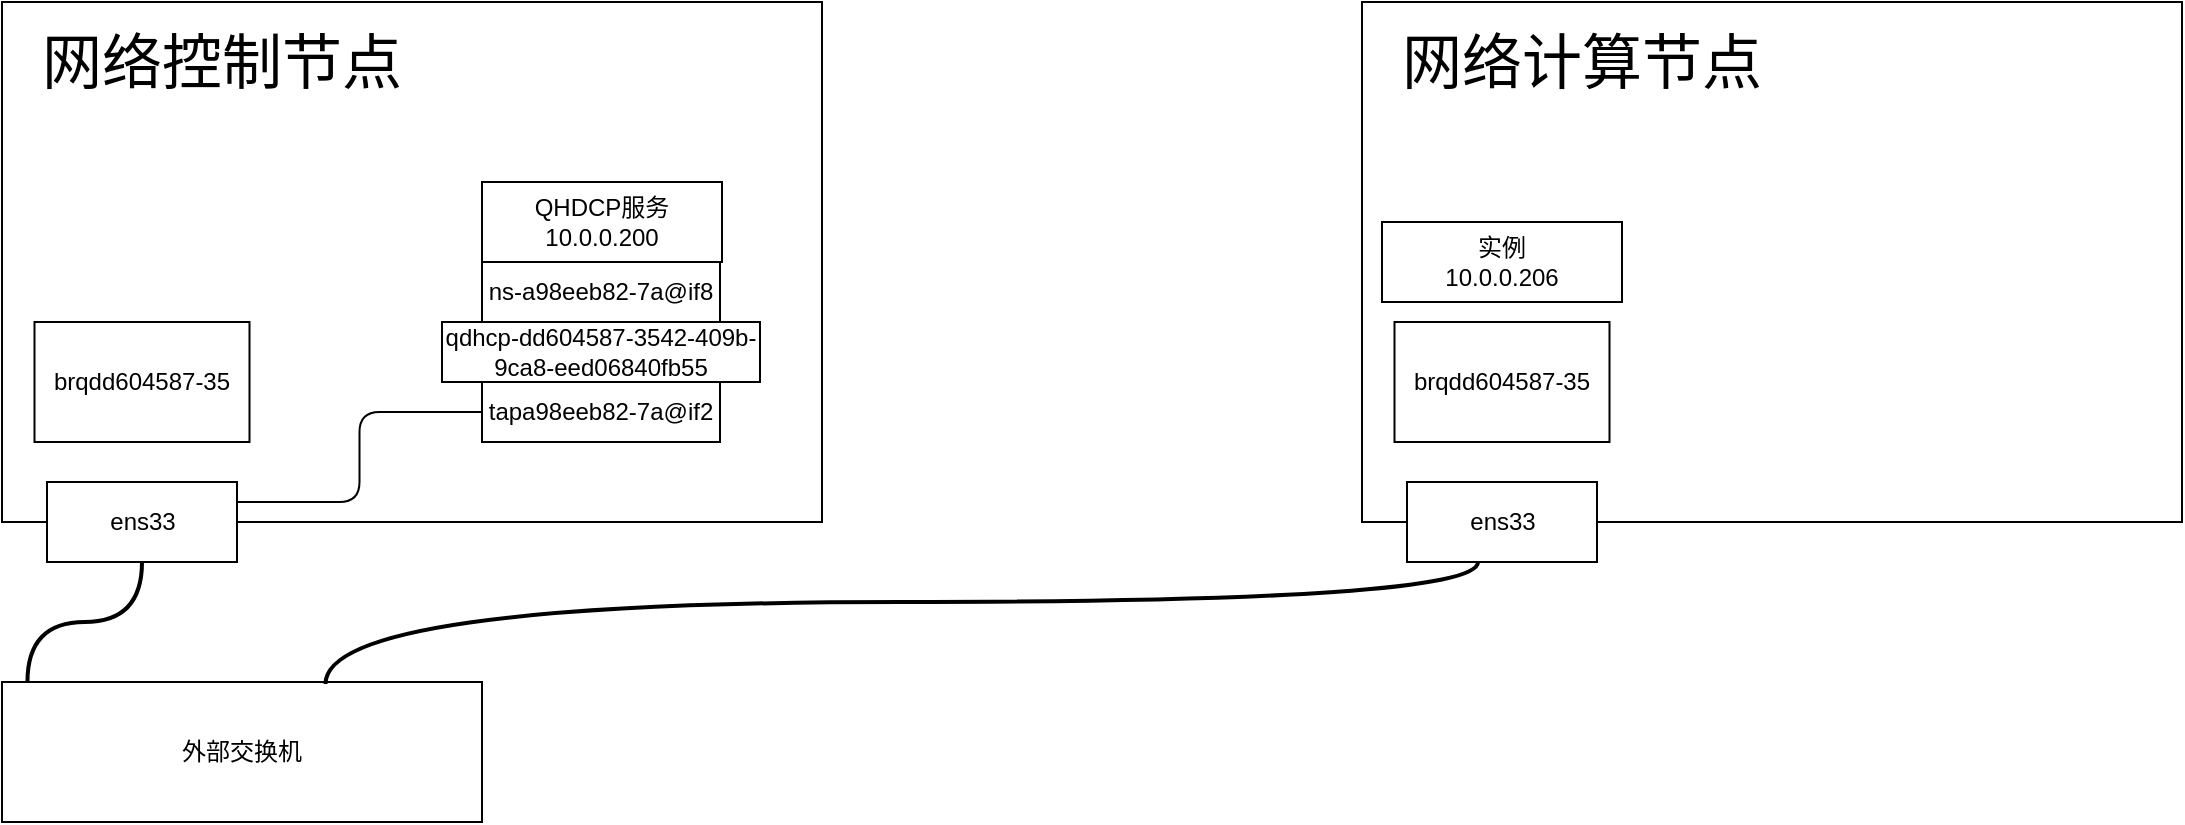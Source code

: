 <mxfile version="26.0.13">
  <diagram name="第 1 页" id="nOdNoL512QigELm2ROE4">
    <mxGraphModel dx="1674" dy="1144" grid="1" gridSize="10" guides="1" tooltips="1" connect="1" arrows="1" fold="1" page="1" pageScale="1" pageWidth="827" pageHeight="1169" math="0" shadow="0">
      <root>
        <mxCell id="0" />
        <mxCell id="1" parent="0" />
        <mxCell id="orzNpeSFZgo_5vKAbKiY-1" value="" style="rounded=0;whiteSpace=wrap;html=1;" vertex="1" parent="1">
          <mxGeometry x="70" y="160" width="410" height="260" as="geometry" />
        </mxCell>
        <mxCell id="orzNpeSFZgo_5vKAbKiY-3" value="" style="rounded=0;whiteSpace=wrap;html=1;" vertex="1" parent="1">
          <mxGeometry x="750" y="160" width="410" height="260" as="geometry" />
        </mxCell>
        <mxCell id="orzNpeSFZgo_5vKAbKiY-4" value="&lt;font style=&quot;font-size: 30px;&quot;&gt;网络控制节点&lt;/font&gt;" style="text;html=1;align=center;verticalAlign=middle;whiteSpace=wrap;rounded=0;" vertex="1" parent="1">
          <mxGeometry x="70" y="160" width="220" height="60" as="geometry" />
        </mxCell>
        <mxCell id="orzNpeSFZgo_5vKAbKiY-5" value="&lt;span style=&quot;font-size: 30px;&quot;&gt;网络计算节点&lt;/span&gt;" style="text;html=1;align=center;verticalAlign=middle;whiteSpace=wrap;rounded=0;" vertex="1" parent="1">
          <mxGeometry x="750" y="160" width="220" height="60" as="geometry" />
        </mxCell>
        <mxCell id="orzNpeSFZgo_5vKAbKiY-6" value="外部交换机" style="rounded=0;whiteSpace=wrap;html=1;" vertex="1" parent="1">
          <mxGeometry x="70" y="500" width="240" height="70" as="geometry" />
        </mxCell>
        <mxCell id="orzNpeSFZgo_5vKAbKiY-9" value="ens33" style="rounded=0;whiteSpace=wrap;html=1;" vertex="1" parent="1">
          <mxGeometry x="92.5" y="400" width="95" height="40" as="geometry" />
        </mxCell>
        <mxCell id="orzNpeSFZgo_5vKAbKiY-10" value="ens33" style="rounded=0;whiteSpace=wrap;html=1;" vertex="1" parent="1">
          <mxGeometry x="772.5" y="400" width="95" height="40" as="geometry" />
        </mxCell>
        <mxCell id="orzNpeSFZgo_5vKAbKiY-16" style="edgeStyle=orthogonalEdgeStyle;rounded=0;orthogonalLoop=1;jettySize=auto;html=1;entryX=0.053;entryY=0;entryDx=0;entryDy=0;entryPerimeter=0;curved=1;strokeWidth=2;endArrow=none;startFill=0;" edge="1" parent="1" source="orzNpeSFZgo_5vKAbKiY-9" target="orzNpeSFZgo_5vKAbKiY-6">
          <mxGeometry relative="1" as="geometry" />
        </mxCell>
        <mxCell id="orzNpeSFZgo_5vKAbKiY-17" style="edgeStyle=orthogonalEdgeStyle;rounded=0;orthogonalLoop=1;jettySize=auto;html=1;strokeWidth=2;endArrow=none;startFill=0;curved=1;entryX=0.674;entryY=0.014;entryDx=0;entryDy=0;entryPerimeter=0;" edge="1" parent="1" source="orzNpeSFZgo_5vKAbKiY-10" target="orzNpeSFZgo_5vKAbKiY-6">
          <mxGeometry relative="1" as="geometry">
            <mxPoint x="800" y="487" as="targetPoint" />
            <Array as="points">
              <mxPoint x="808" y="460" />
              <mxPoint x="232" y="460" />
            </Array>
          </mxGeometry>
        </mxCell>
        <mxCell id="orzNpeSFZgo_5vKAbKiY-19" value="brqdd604587-35" style="rounded=0;whiteSpace=wrap;html=1;" vertex="1" parent="1">
          <mxGeometry x="86.25" y="320" width="107.5" height="60" as="geometry" />
        </mxCell>
        <mxCell id="orzNpeSFZgo_5vKAbKiY-23" style="edgeStyle=orthogonalEdgeStyle;rounded=1;orthogonalLoop=1;jettySize=auto;html=1;entryX=1;entryY=0.25;entryDx=0;entryDy=0;endArrow=none;startFill=0;curved=0;" edge="1" parent="1" source="orzNpeSFZgo_5vKAbKiY-20" target="orzNpeSFZgo_5vKAbKiY-9">
          <mxGeometry relative="1" as="geometry" />
        </mxCell>
        <mxCell id="orzNpeSFZgo_5vKAbKiY-20" value="tapa98eeb82-7a@if2" style="rounded=0;whiteSpace=wrap;html=1;" vertex="1" parent="1">
          <mxGeometry x="310" y="350" width="119" height="30" as="geometry" />
        </mxCell>
        <mxCell id="orzNpeSFZgo_5vKAbKiY-21" value="qdhcp-dd604587-3542-409b-9ca8-eed06840fb55" style="rounded=0;whiteSpace=wrap;html=1;" vertex="1" parent="1">
          <mxGeometry x="290" y="320" width="159" height="30" as="geometry" />
        </mxCell>
        <mxCell id="orzNpeSFZgo_5vKAbKiY-22" value="ns-a98eeb82-7a@if8" style="rounded=0;whiteSpace=wrap;html=1;" vertex="1" parent="1">
          <mxGeometry x="310" y="290" width="119" height="30" as="geometry" />
        </mxCell>
        <mxCell id="orzNpeSFZgo_5vKAbKiY-24" value="QHDCP服务&lt;div&gt;10.0.0.200&lt;/div&gt;" style="rounded=0;whiteSpace=wrap;html=1;" vertex="1" parent="1">
          <mxGeometry x="310" y="250" width="120" height="40" as="geometry" />
        </mxCell>
        <mxCell id="orzNpeSFZgo_5vKAbKiY-27" value="brqdd604587-35" style="rounded=0;whiteSpace=wrap;html=1;" vertex="1" parent="1">
          <mxGeometry x="766.25" y="320" width="107.5" height="60" as="geometry" />
        </mxCell>
        <mxCell id="orzNpeSFZgo_5vKAbKiY-31" value="实例&lt;div&gt;10.0.0.206&lt;/div&gt;" style="rounded=0;whiteSpace=wrap;html=1;" vertex="1" parent="1">
          <mxGeometry x="760" y="270" width="120" height="40" as="geometry" />
        </mxCell>
      </root>
    </mxGraphModel>
  </diagram>
</mxfile>
